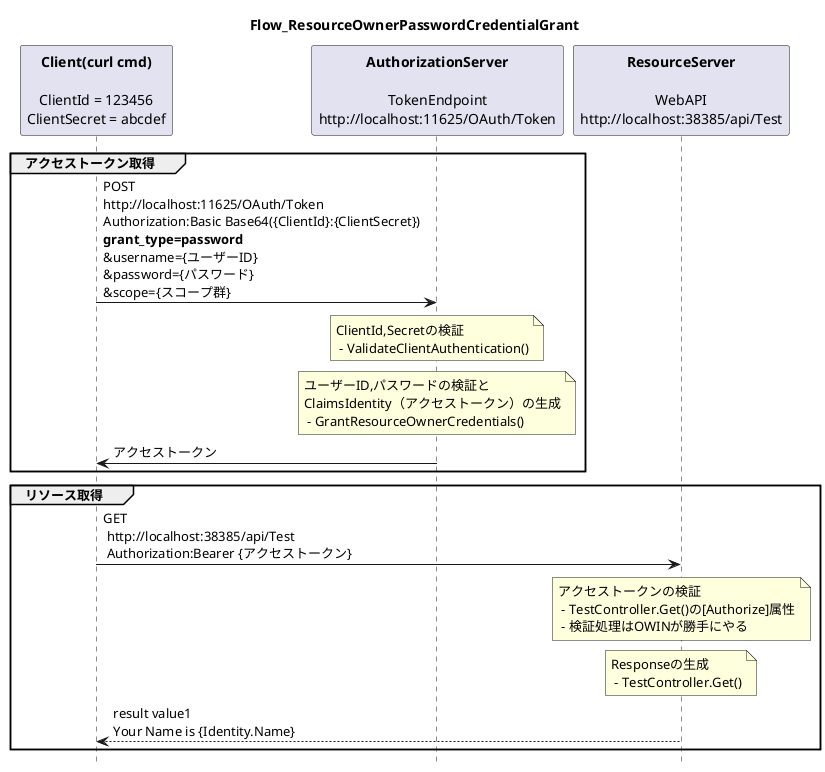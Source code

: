 @startuml
title Flow_ResourceOwnerPasswordCredentialGrant
hide footbox

participant "**Client(curl cmd)**\n\nClientId = 123456\nClientSecret = abcdef" as Client
participant "**AuthorizationServer**\n\nTokenEndpoint\nhttp://localhost:11625/OAuth/Token" as AuthorizationServer
participant "**ResourceServer**\n\nWebAPI\nhttp://localhost:38385/api/Test" as ResourceServer

group アクセストークン取得
    Client -> AuthorizationServer:POST\nhttp://localhost:11625/OAuth/Token\nAuthorization:Basic Base64({ClientId}:{ClientSecret})\n**grant_type=password**\n&username={ユーザーID}\n&password={パスワード}\n&scope={スコープ群}

    note over AuthorizationServer : ClientId,Secretの検証\n - ValidateClientAuthentication()
    note over AuthorizationServer : ユーザーID,パスワードの検証と\nClaimsIdentity（アクセストークン）の生成\n - GrantResourceOwnerCredentials()

    Client <- AuthorizationServer: アクセストークン
end group

group リソース取得

    Client -> ResourceServer: GET\n http://localhost:38385/api/Test\n Authorization:Bearer {アクセストークン}
    
    note over ResourceServer:アクセストークンの検証\n - TestController.Get()の[Authorize]属性\n - 検証処理はOWINが勝手にやる
    note over ResourceServer:Responseの生成\n - TestController.Get()

    Client <-- ResourceServer: result value1\nYour Name is {Identity.Name}
    
end group

@enduml
